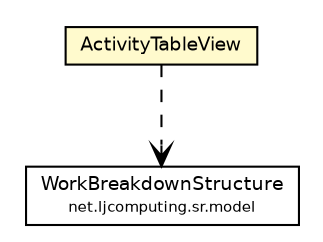 #!/usr/local/bin/dot
#
# Class diagram 
# Generated by UMLGraph version R5_6 (http://www.umlgraph.org/)
#

digraph G {
	edge [fontname="Helvetica",fontsize=10,labelfontname="Helvetica",labelfontsize=10];
	node [fontname="Helvetica",fontsize=10,shape=plaintext];
	nodesep=0.25;
	ranksep=0.5;
	// net.ljcomputing.sr.fx.table.ActivityTableView
	c727 [label=<<table title="net.ljcomputing.sr.fx.table.ActivityTableView" border="0" cellborder="1" cellspacing="0" cellpadding="2" port="p" bgcolor="lemonChiffon" href="./ActivityTableView.html">
		<tr><td><table border="0" cellspacing="0" cellpadding="1">
<tr><td align="center" balign="center"> ActivityTableView </td></tr>
		</table></td></tr>
		</table>>, URL="./ActivityTableView.html", fontname="Helvetica", fontcolor="black", fontsize=9.0];
	// net.ljcomputing.sr.fx.table.ActivityTableView DEPEND net.ljcomputing.sr.model.WorkBreakdownStructure
	c727:p -> c746:p [taillabel="", label="", headlabel="", fontname="Helvetica", fontcolor="black", fontsize=10.0, color="black", arrowhead=open, style=dashed];
	// net.ljcomputing.sr.model.WorkBreakdownStructure
	c746 [label=<<table title="net.ljcomputing.sr.model.WorkBreakdownStructure" border="0" cellborder="1" cellspacing="0" cellpadding="2" port="p">
		<tr><td><table border="0" cellspacing="0" cellpadding="1">
<tr><td align="center" balign="center"> WorkBreakdownStructure </td></tr>
<tr><td align="center" balign="center"><font point-size="7.0"> net.ljcomputing.sr.model </font></td></tr>
		</table></td></tr>
		</table>>, URL="null", fontname="Helvetica", fontcolor="black", fontsize=9.0];
}

